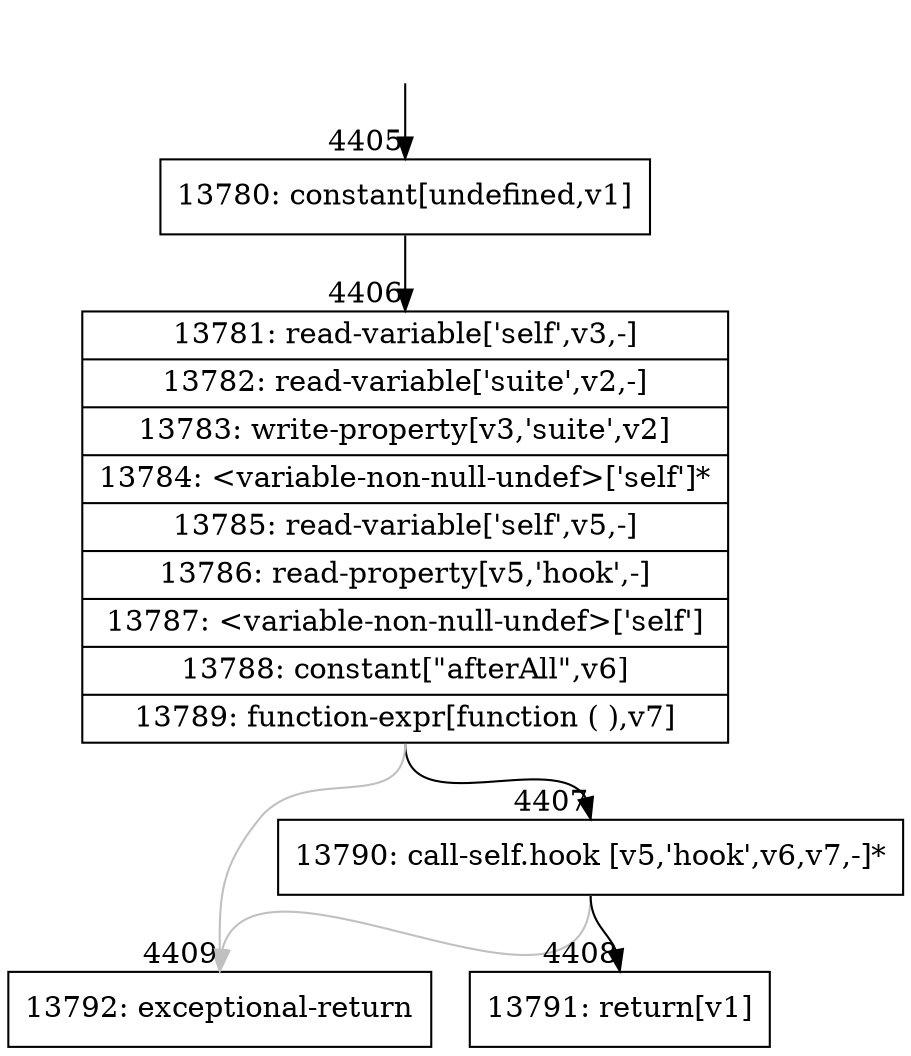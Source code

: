 digraph {
rankdir="TD"
BB_entry394[shape=none,label=""];
BB_entry394 -> BB4405 [tailport=s, headport=n, headlabel="    4405"]
BB4405 [shape=record label="{13780: constant[undefined,v1]}" ] 
BB4405 -> BB4406 [tailport=s, headport=n, headlabel="      4406"]
BB4406 [shape=record label="{13781: read-variable['self',v3,-]|13782: read-variable['suite',v2,-]|13783: write-property[v3,'suite',v2]|13784: \<variable-non-null-undef\>['self']*|13785: read-variable['self',v5,-]|13786: read-property[v5,'hook',-]|13787: \<variable-non-null-undef\>['self']|13788: constant[\"afterAll\",v6]|13789: function-expr[function ( ),v7]}" ] 
BB4406 -> BB4407 [tailport=s, headport=n, headlabel="      4407"]
BB4406 -> BB4409 [tailport=s, headport=n, color=gray, headlabel="      4409"]
BB4407 [shape=record label="{13790: call-self.hook [v5,'hook',v6,v7,-]*}" ] 
BB4407 -> BB4408 [tailport=s, headport=n, headlabel="      4408"]
BB4407 -> BB4409 [tailport=s, headport=n, color=gray]
BB4408 [shape=record label="{13791: return[v1]}" ] 
BB4409 [shape=record label="{13792: exceptional-return}" ] 
//#$~ 5132
}
